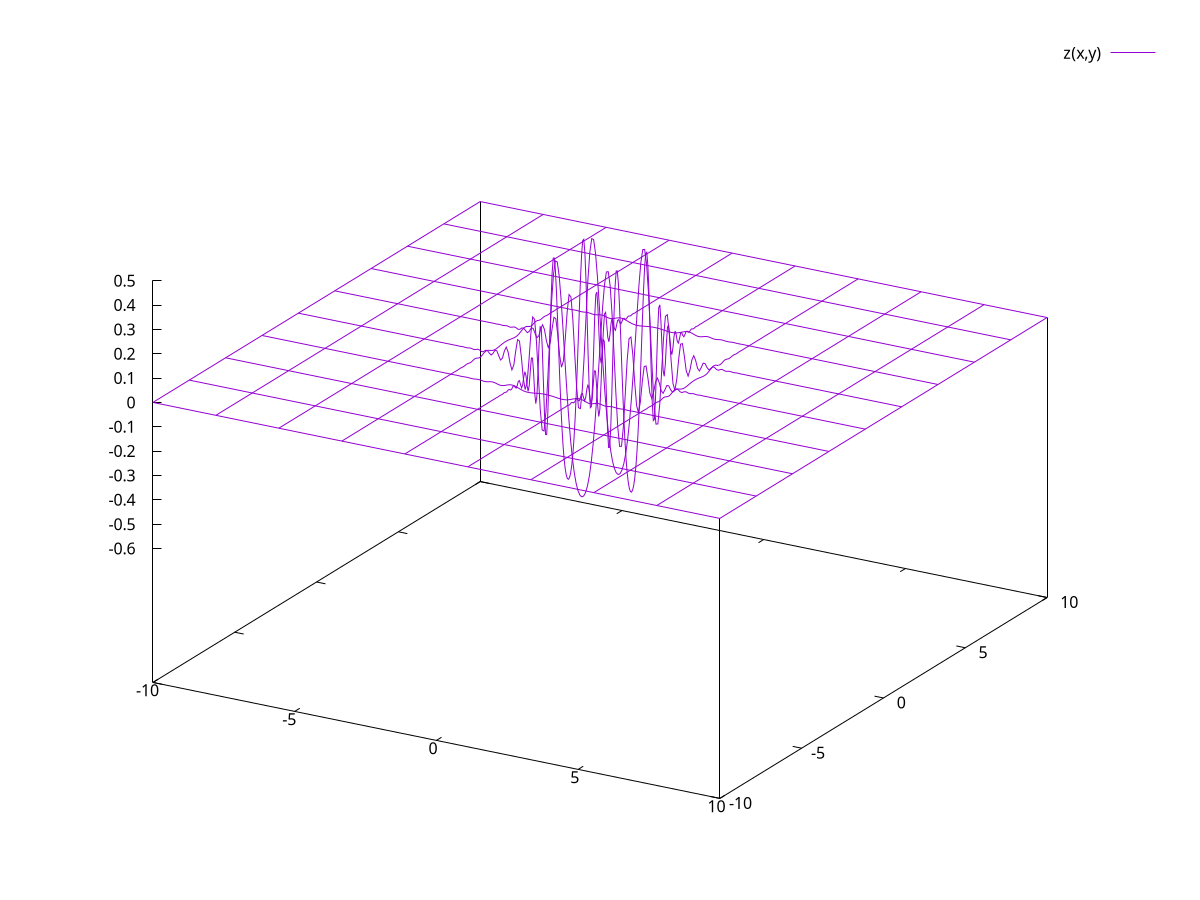 set term "wxt" persist
set samples 301

z(x,y)=cos(3*(x**2+y**2))*exp(-0.4*(x**2+y**2))

splot z(x,y)
